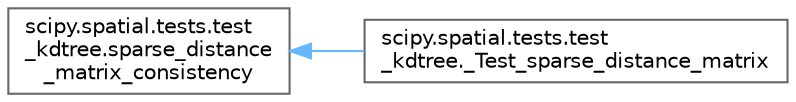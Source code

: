 digraph "Graphical Class Hierarchy"
{
 // LATEX_PDF_SIZE
  bgcolor="transparent";
  edge [fontname=Helvetica,fontsize=10,labelfontname=Helvetica,labelfontsize=10];
  node [fontname=Helvetica,fontsize=10,shape=box,height=0.2,width=0.4];
  rankdir="LR";
  Node0 [id="Node000000",label="scipy.spatial.tests.test\l_kdtree.sparse_distance\l_matrix_consistency",height=0.2,width=0.4,color="grey40", fillcolor="white", style="filled",URL="$d5/d82/classscipy_1_1spatial_1_1tests_1_1test__kdtree_1_1sparse__distance__matrix__consistency.html",tooltip=" "];
  Node0 -> Node1 [id="edge5364_Node000000_Node000001",dir="back",color="steelblue1",style="solid",tooltip=" "];
  Node1 [id="Node000001",label="scipy.spatial.tests.test\l_kdtree._Test_sparse_distance_matrix",height=0.2,width=0.4,color="grey40", fillcolor="white", style="filled",URL="$da/d17/classscipy_1_1spatial_1_1tests_1_1test__kdtree_1_1__Test__sparse__distance__matrix.html",tooltip=" "];
}
